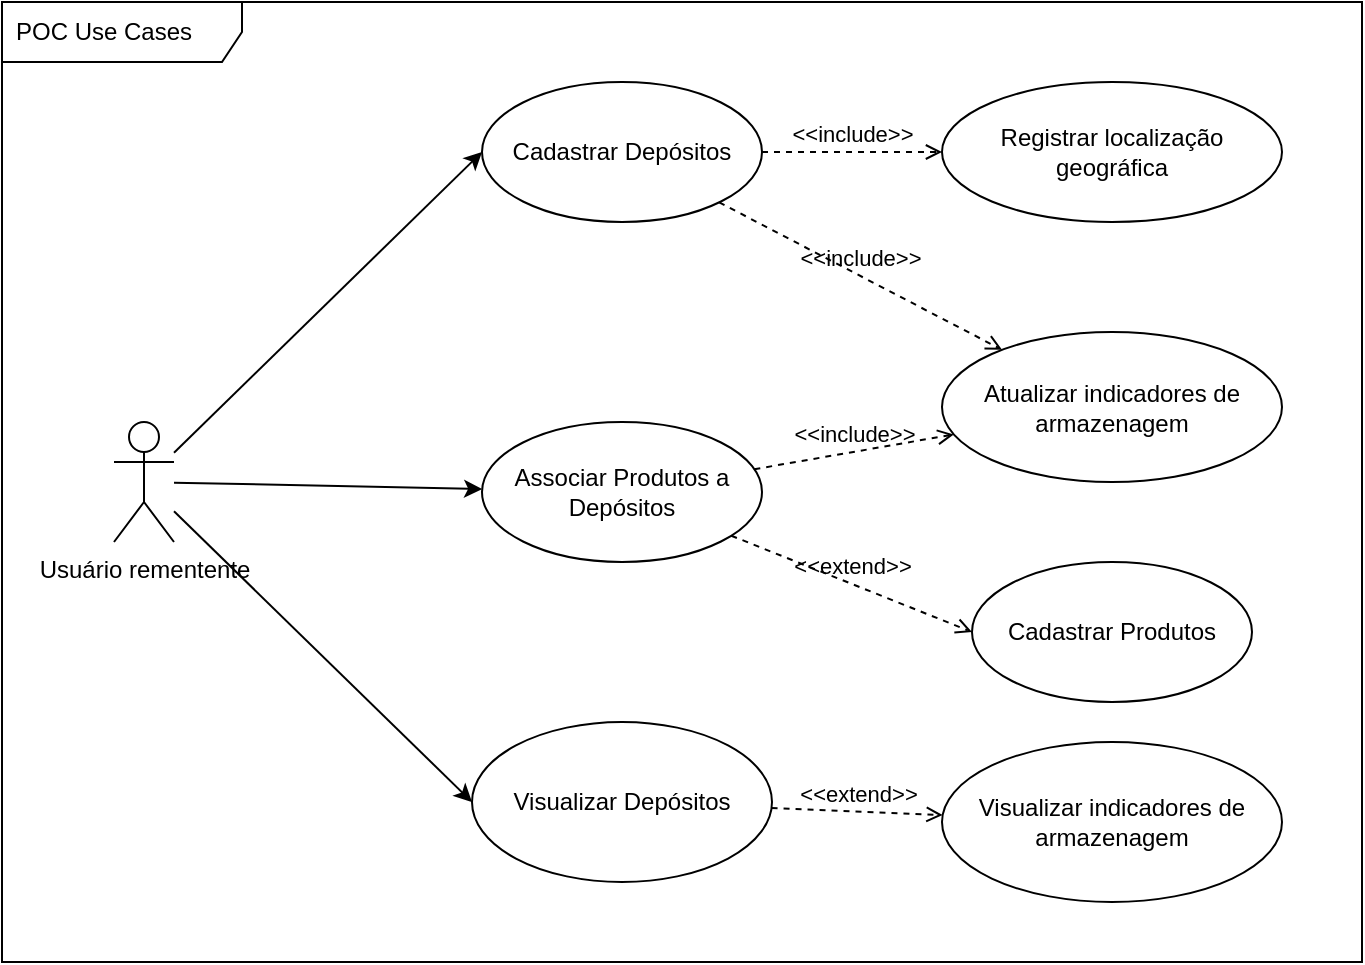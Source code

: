 <mxfile version="20.3.0" type="device"><diagram id="wDnLMvG-83-RW_ECSXDB" name="Página-1"><mxGraphModel dx="2070" dy="883" grid="1" gridSize="10" guides="1" tooltips="1" connect="1" arrows="1" fold="1" page="1" pageScale="1" pageWidth="827" pageHeight="1169" math="0" shadow="0"><root><mxCell id="0"/><mxCell id="1" parent="0"/><mxCell id="KvV28Yt6ZvymEWNImPS4-6" value="POC Use Cases" style="shape=umlFrame;whiteSpace=wrap;html=1;width=120;height=30;boundedLbl=1;verticalAlign=middle;align=left;spacingLeft=5;" vertex="1" parent="1"><mxGeometry x="74" y="480" width="680" height="480" as="geometry"/></mxCell><mxCell id="KvV28Yt6ZvymEWNImPS4-7" style="rounded=0;orthogonalLoop=1;jettySize=auto;html=1;entryX=0;entryY=0.5;entryDx=0;entryDy=0;" edge="1" parent="1" source="KvV28Yt6ZvymEWNImPS4-10" target="KvV28Yt6ZvymEWNImPS4-11"><mxGeometry relative="1" as="geometry"><mxPoint x="130" y="830" as="sourcePoint"/></mxGeometry></mxCell><mxCell id="KvV28Yt6ZvymEWNImPS4-8" style="edgeStyle=none;rounded=0;orthogonalLoop=1;jettySize=auto;html=1;entryX=0;entryY=0.5;entryDx=0;entryDy=0;" edge="1" parent="1" source="KvV28Yt6ZvymEWNImPS4-10" target="KvV28Yt6ZvymEWNImPS4-13"><mxGeometry relative="1" as="geometry"/></mxCell><mxCell id="KvV28Yt6ZvymEWNImPS4-9" style="rounded=0;orthogonalLoop=1;jettySize=auto;html=1;" edge="1" parent="1" source="KvV28Yt6ZvymEWNImPS4-10" target="KvV28Yt6ZvymEWNImPS4-18"><mxGeometry relative="1" as="geometry"/></mxCell><mxCell id="KvV28Yt6ZvymEWNImPS4-10" value="Usuário rementente&lt;br&gt;&lt;br&gt;" style="shape=umlActor;verticalLabelPosition=bottom;verticalAlign=top;html=1;" vertex="1" parent="1"><mxGeometry x="130" y="690" width="30" height="60" as="geometry"/></mxCell><mxCell id="KvV28Yt6ZvymEWNImPS4-11" value="Cadastrar Depósitos" style="ellipse;whiteSpace=wrap;html=1;" vertex="1" parent="1"><mxGeometry x="314" y="520" width="140" height="70" as="geometry"/></mxCell><mxCell id="KvV28Yt6ZvymEWNImPS4-12" value="Cadastrar Produtos" style="ellipse;whiteSpace=wrap;html=1;" vertex="1" parent="1"><mxGeometry x="559" y="760" width="140" height="70" as="geometry"/></mxCell><mxCell id="KvV28Yt6ZvymEWNImPS4-13" value="Visualizar Depósitos" style="ellipse;whiteSpace=wrap;html=1;" vertex="1" parent="1"><mxGeometry x="309" y="840" width="150" height="80" as="geometry"/></mxCell><mxCell id="KvV28Yt6ZvymEWNImPS4-14" value="Registrar localização geográfica" style="ellipse;whiteSpace=wrap;html=1;" vertex="1" parent="1"><mxGeometry x="544" y="520" width="170" height="70" as="geometry"/></mxCell><mxCell id="KvV28Yt6ZvymEWNImPS4-15" value="Atualizar indicadores de armazenagem" style="ellipse;whiteSpace=wrap;html=1;" vertex="1" parent="1"><mxGeometry x="544" y="645" width="170" height="75" as="geometry"/></mxCell><mxCell id="KvV28Yt6ZvymEWNImPS4-16" value="&amp;lt;&amp;lt;include&amp;gt;&amp;gt;" style="html=1;verticalAlign=bottom;labelBackgroundColor=none;endArrow=open;endFill=0;dashed=1;rounded=0;exitX=1;exitY=0.5;exitDx=0;exitDy=0;entryX=0;entryY=0.5;entryDx=0;entryDy=0;" edge="1" parent="1" source="KvV28Yt6ZvymEWNImPS4-11" target="KvV28Yt6ZvymEWNImPS4-14"><mxGeometry width="160" relative="1" as="geometry"><mxPoint x="390" y="620" as="sourcePoint"/><mxPoint x="550" y="620" as="targetPoint"/></mxGeometry></mxCell><mxCell id="KvV28Yt6ZvymEWNImPS4-17" value="&amp;lt;&amp;lt;include&amp;gt;&amp;gt;" style="html=1;verticalAlign=bottom;labelBackgroundColor=none;endArrow=open;endFill=0;dashed=1;rounded=0;" edge="1" parent="1" source="KvV28Yt6ZvymEWNImPS4-18" target="KvV28Yt6ZvymEWNImPS4-15"><mxGeometry width="160" relative="1" as="geometry"><mxPoint x="454" y="750" as="sourcePoint"/><mxPoint x="560" y="720" as="targetPoint"/></mxGeometry></mxCell><mxCell id="KvV28Yt6ZvymEWNImPS4-18" value="Associar Produtos a Depósitos" style="ellipse;whiteSpace=wrap;html=1;" vertex="1" parent="1"><mxGeometry x="314" y="690" width="140" height="70" as="geometry"/></mxCell><mxCell id="KvV28Yt6ZvymEWNImPS4-19" value="&amp;lt;&amp;lt;extend&amp;gt;&amp;gt;" style="html=1;verticalAlign=bottom;labelBackgroundColor=none;endArrow=open;endFill=0;dashed=1;rounded=0;" edge="1" parent="1" source="KvV28Yt6ZvymEWNImPS4-13" target="KvV28Yt6ZvymEWNImPS4-20"><mxGeometry width="160" relative="1" as="geometry"><mxPoint x="454" y="970" as="sourcePoint"/><mxPoint x="614" y="970" as="targetPoint"/></mxGeometry></mxCell><mxCell id="KvV28Yt6ZvymEWNImPS4-20" value="Visualizar indicadores de armazenagem" style="ellipse;whiteSpace=wrap;html=1;" vertex="1" parent="1"><mxGeometry x="544" y="850" width="170" height="80" as="geometry"/></mxCell><mxCell id="KvV28Yt6ZvymEWNImPS4-21" value="&amp;lt;&amp;lt;extend&amp;gt;&amp;gt;" style="html=1;verticalAlign=bottom;labelBackgroundColor=none;endArrow=open;endFill=0;dashed=1;rounded=0;entryX=0;entryY=0.5;entryDx=0;entryDy=0;" edge="1" parent="1" source="KvV28Yt6ZvymEWNImPS4-18" target="KvV28Yt6ZvymEWNImPS4-12"><mxGeometry width="160" relative="1" as="geometry"><mxPoint x="468.832" y="702.673" as="sourcePoint"/><mxPoint x="554.32" y="706.534" as="targetPoint"/></mxGeometry></mxCell><mxCell id="KvV28Yt6ZvymEWNImPS4-22" value="&amp;lt;&amp;lt;include&amp;gt;&amp;gt;" style="html=1;verticalAlign=bottom;labelBackgroundColor=none;endArrow=open;endFill=0;dashed=1;rounded=0;" edge="1" parent="1" source="KvV28Yt6ZvymEWNImPS4-11" target="KvV28Yt6ZvymEWNImPS4-15"><mxGeometry width="160" relative="1" as="geometry"><mxPoint x="464" y="565.0" as="sourcePoint"/><mxPoint x="554.0" y="565.0" as="targetPoint"/></mxGeometry></mxCell></root></mxGraphModel></diagram></mxfile>